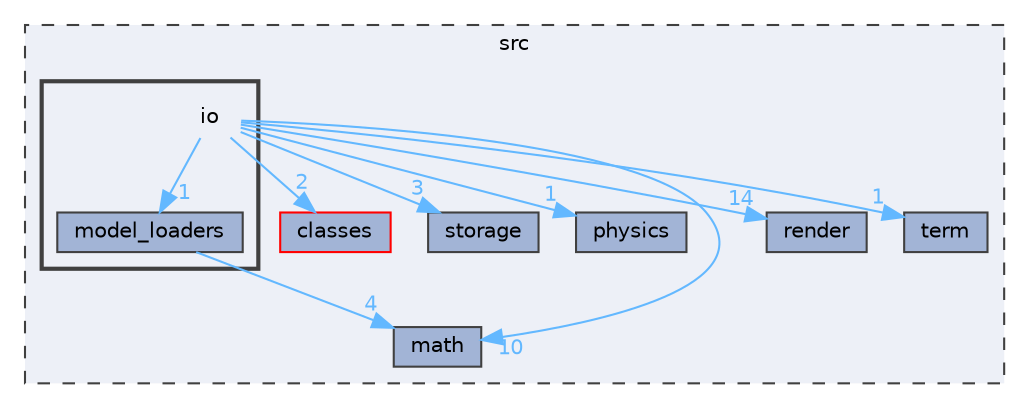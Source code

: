 digraph "src/io"
{
 // LATEX_PDF_SIZE
  bgcolor="transparent";
  edge [fontname=Helvetica,fontsize=10,labelfontname=Helvetica,labelfontsize=10];
  node [fontname=Helvetica,fontsize=10,shape=box,height=0.2,width=0.4];
  compound=true
  subgraph clusterdir_68267d1309a1af8e8297ef4c3efbcdba {
    graph [ bgcolor="#edf0f7", pencolor="grey25", label="src", fontname=Helvetica,fontsize=10 style="filled,dashed", URL="dir_68267d1309a1af8e8297ef4c3efbcdba.html",tooltip=""]
  dir_018e9aafb459e6e1a4953404cb0c0b1d [label="classes", fillcolor="#a2b4d6", color="red", style="filled", URL="dir_018e9aafb459e6e1a4953404cb0c0b1d.html",tooltip=""];
  dir_452baf35e1d7639c9f2a5ece4ec85855 [label="storage", fillcolor="#a2b4d6", color="grey25", style="filled", URL="dir_452baf35e1d7639c9f2a5ece4ec85855.html",tooltip=""];
  dir_8250e12e5a19acb8ece30f1703b6dc16 [label="physics", fillcolor="#a2b4d6", color="grey25", style="filled", URL="dir_8250e12e5a19acb8ece30f1703b6dc16.html",tooltip=""];
  dir_ae9a93452e2a84339148a16bcf2eb561 [label="math", fillcolor="#a2b4d6", color="grey25", style="filled", URL="dir_ae9a93452e2a84339148a16bcf2eb561.html",tooltip=""];
  dir_e488ee1cea97fb16abdb5ccc78d2123b [label="render", fillcolor="#a2b4d6", color="grey25", style="filled", URL="dir_e488ee1cea97fb16abdb5ccc78d2123b.html",tooltip=""];
  dir_f015963f69ae14c534311f2118856536 [label="term", fillcolor="#a2b4d6", color="grey25", style="filled", URL="dir_f015963f69ae14c534311f2118856536.html",tooltip=""];
  subgraph clusterdir_c184e51c84f2c3f0345bbc8a0d75d3e1 {
    graph [ bgcolor="#edf0f7", pencolor="grey25", label="", fontname=Helvetica,fontsize=10 style="filled,bold", URL="dir_c184e51c84f2c3f0345bbc8a0d75d3e1.html",tooltip=""]
    dir_c184e51c84f2c3f0345bbc8a0d75d3e1 [shape=plaintext, label="io"];
  dir_5cf609af6c39cb1b550954c4a9b49fff [label="model_loaders", fillcolor="#a2b4d6", color="grey25", style="filled", URL="dir_5cf609af6c39cb1b550954c4a9b49fff.html",tooltip=""];
  }
  }
  dir_c184e51c84f2c3f0345bbc8a0d75d3e1->dir_018e9aafb459e6e1a4953404cb0c0b1d [headlabel="2", labeldistance=1.5 headhref="dir_000006_000001.html" href="dir_000006_000001.html" color="steelblue1" fontcolor="steelblue1"];
  dir_c184e51c84f2c3f0345bbc8a0d75d3e1->dir_452baf35e1d7639c9f2a5ece4ec85855 [headlabel="3", labeldistance=1.5 headhref="dir_000006_000016.html" href="dir_000006_000016.html" color="steelblue1" fontcolor="steelblue1"];
  dir_c184e51c84f2c3f0345bbc8a0d75d3e1->dir_5cf609af6c39cb1b550954c4a9b49fff [headlabel="1", labeldistance=1.5 headhref="dir_000006_000009.html" href="dir_000006_000009.html" color="steelblue1" fontcolor="steelblue1"];
  dir_c184e51c84f2c3f0345bbc8a0d75d3e1->dir_8250e12e5a19acb8ece30f1703b6dc16 [headlabel="1", labeldistance=1.5 headhref="dir_000006_000012.html" href="dir_000006_000012.html" color="steelblue1" fontcolor="steelblue1"];
  dir_c184e51c84f2c3f0345bbc8a0d75d3e1->dir_ae9a93452e2a84339148a16bcf2eb561 [headlabel="10", labeldistance=1.5 headhref="dir_000006_000008.html" href="dir_000006_000008.html" color="steelblue1" fontcolor="steelblue1"];
  dir_c184e51c84f2c3f0345bbc8a0d75d3e1->dir_e488ee1cea97fb16abdb5ccc78d2123b [headlabel="14", labeldistance=1.5 headhref="dir_000006_000013.html" href="dir_000006_000013.html" color="steelblue1" fontcolor="steelblue1"];
  dir_c184e51c84f2c3f0345bbc8a0d75d3e1->dir_f015963f69ae14c534311f2118856536 [headlabel="1", labeldistance=1.5 headhref="dir_000006_000017.html" href="dir_000006_000017.html" color="steelblue1" fontcolor="steelblue1"];
  dir_5cf609af6c39cb1b550954c4a9b49fff->dir_ae9a93452e2a84339148a16bcf2eb561 [headlabel="4", labeldistance=1.5 headhref="dir_000009_000008.html" href="dir_000009_000008.html" color="steelblue1" fontcolor="steelblue1"];
}
